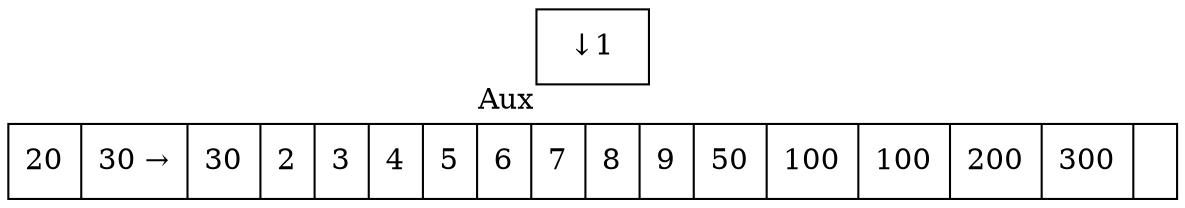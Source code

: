 digraph G{ node [shape = record ];
 rankdir=LR;X[label="{ 20|30 → |30|2|3|4|5|6|7|8|9|50|100|100|200|300|}"]
2[label=" { ↓ 1}"xlabel="Aux"]
}
